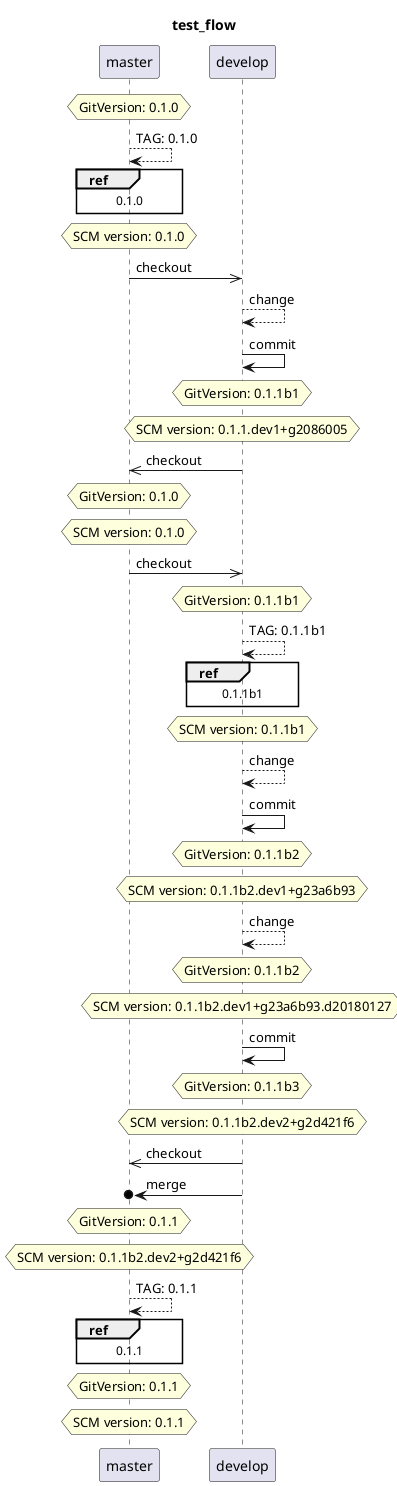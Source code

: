 @startuml
title test_flow
skinparam ParticipantPadding 20
skinparam BoxPadding 10
participant master
hnote over master: GitVersion: 0.1.0
master --> master: TAG: 0.1.0
ref over master: 0.1.0
hnote over master: SCM version: 0.1.0
master ->> develop: checkout
develop --> develop: change
develop -> develop: commit
hnote over develop: GitVersion: 0.1.1b1
hnote over develop: SCM version: 0.1.1.dev1+g2086005
develop ->> master: checkout
hnote over master: GitVersion: 0.1.0
hnote over master: SCM version: 0.1.0
master ->> develop: checkout
hnote over develop: GitVersion: 0.1.1b1
develop --> develop: TAG: 0.1.1b1
ref over develop: 0.1.1b1
hnote over develop: SCM version: 0.1.1b1
develop --> develop: change
develop -> develop: commit
hnote over develop: GitVersion: 0.1.1b2
hnote over develop: SCM version: 0.1.1b2.dev1+g23a6b93
develop --> develop: change
hnote over develop: GitVersion: 0.1.1b2
hnote over develop: SCM version: 0.1.1b2.dev1+g23a6b93.d20180127
develop -> develop: commit
hnote over develop: GitVersion: 0.1.1b3
hnote over develop: SCM version: 0.1.1b2.dev2+g2d421f6
develop ->> master: checkout
develop ->o master: merge
hnote over master: GitVersion: 0.1.1
hnote over master: SCM version: 0.1.1b2.dev2+g2d421f6
master --> master: TAG: 0.1.1
ref over master: 0.1.1
hnote over master: GitVersion: 0.1.1
hnote over master: SCM version: 0.1.1
@enduml